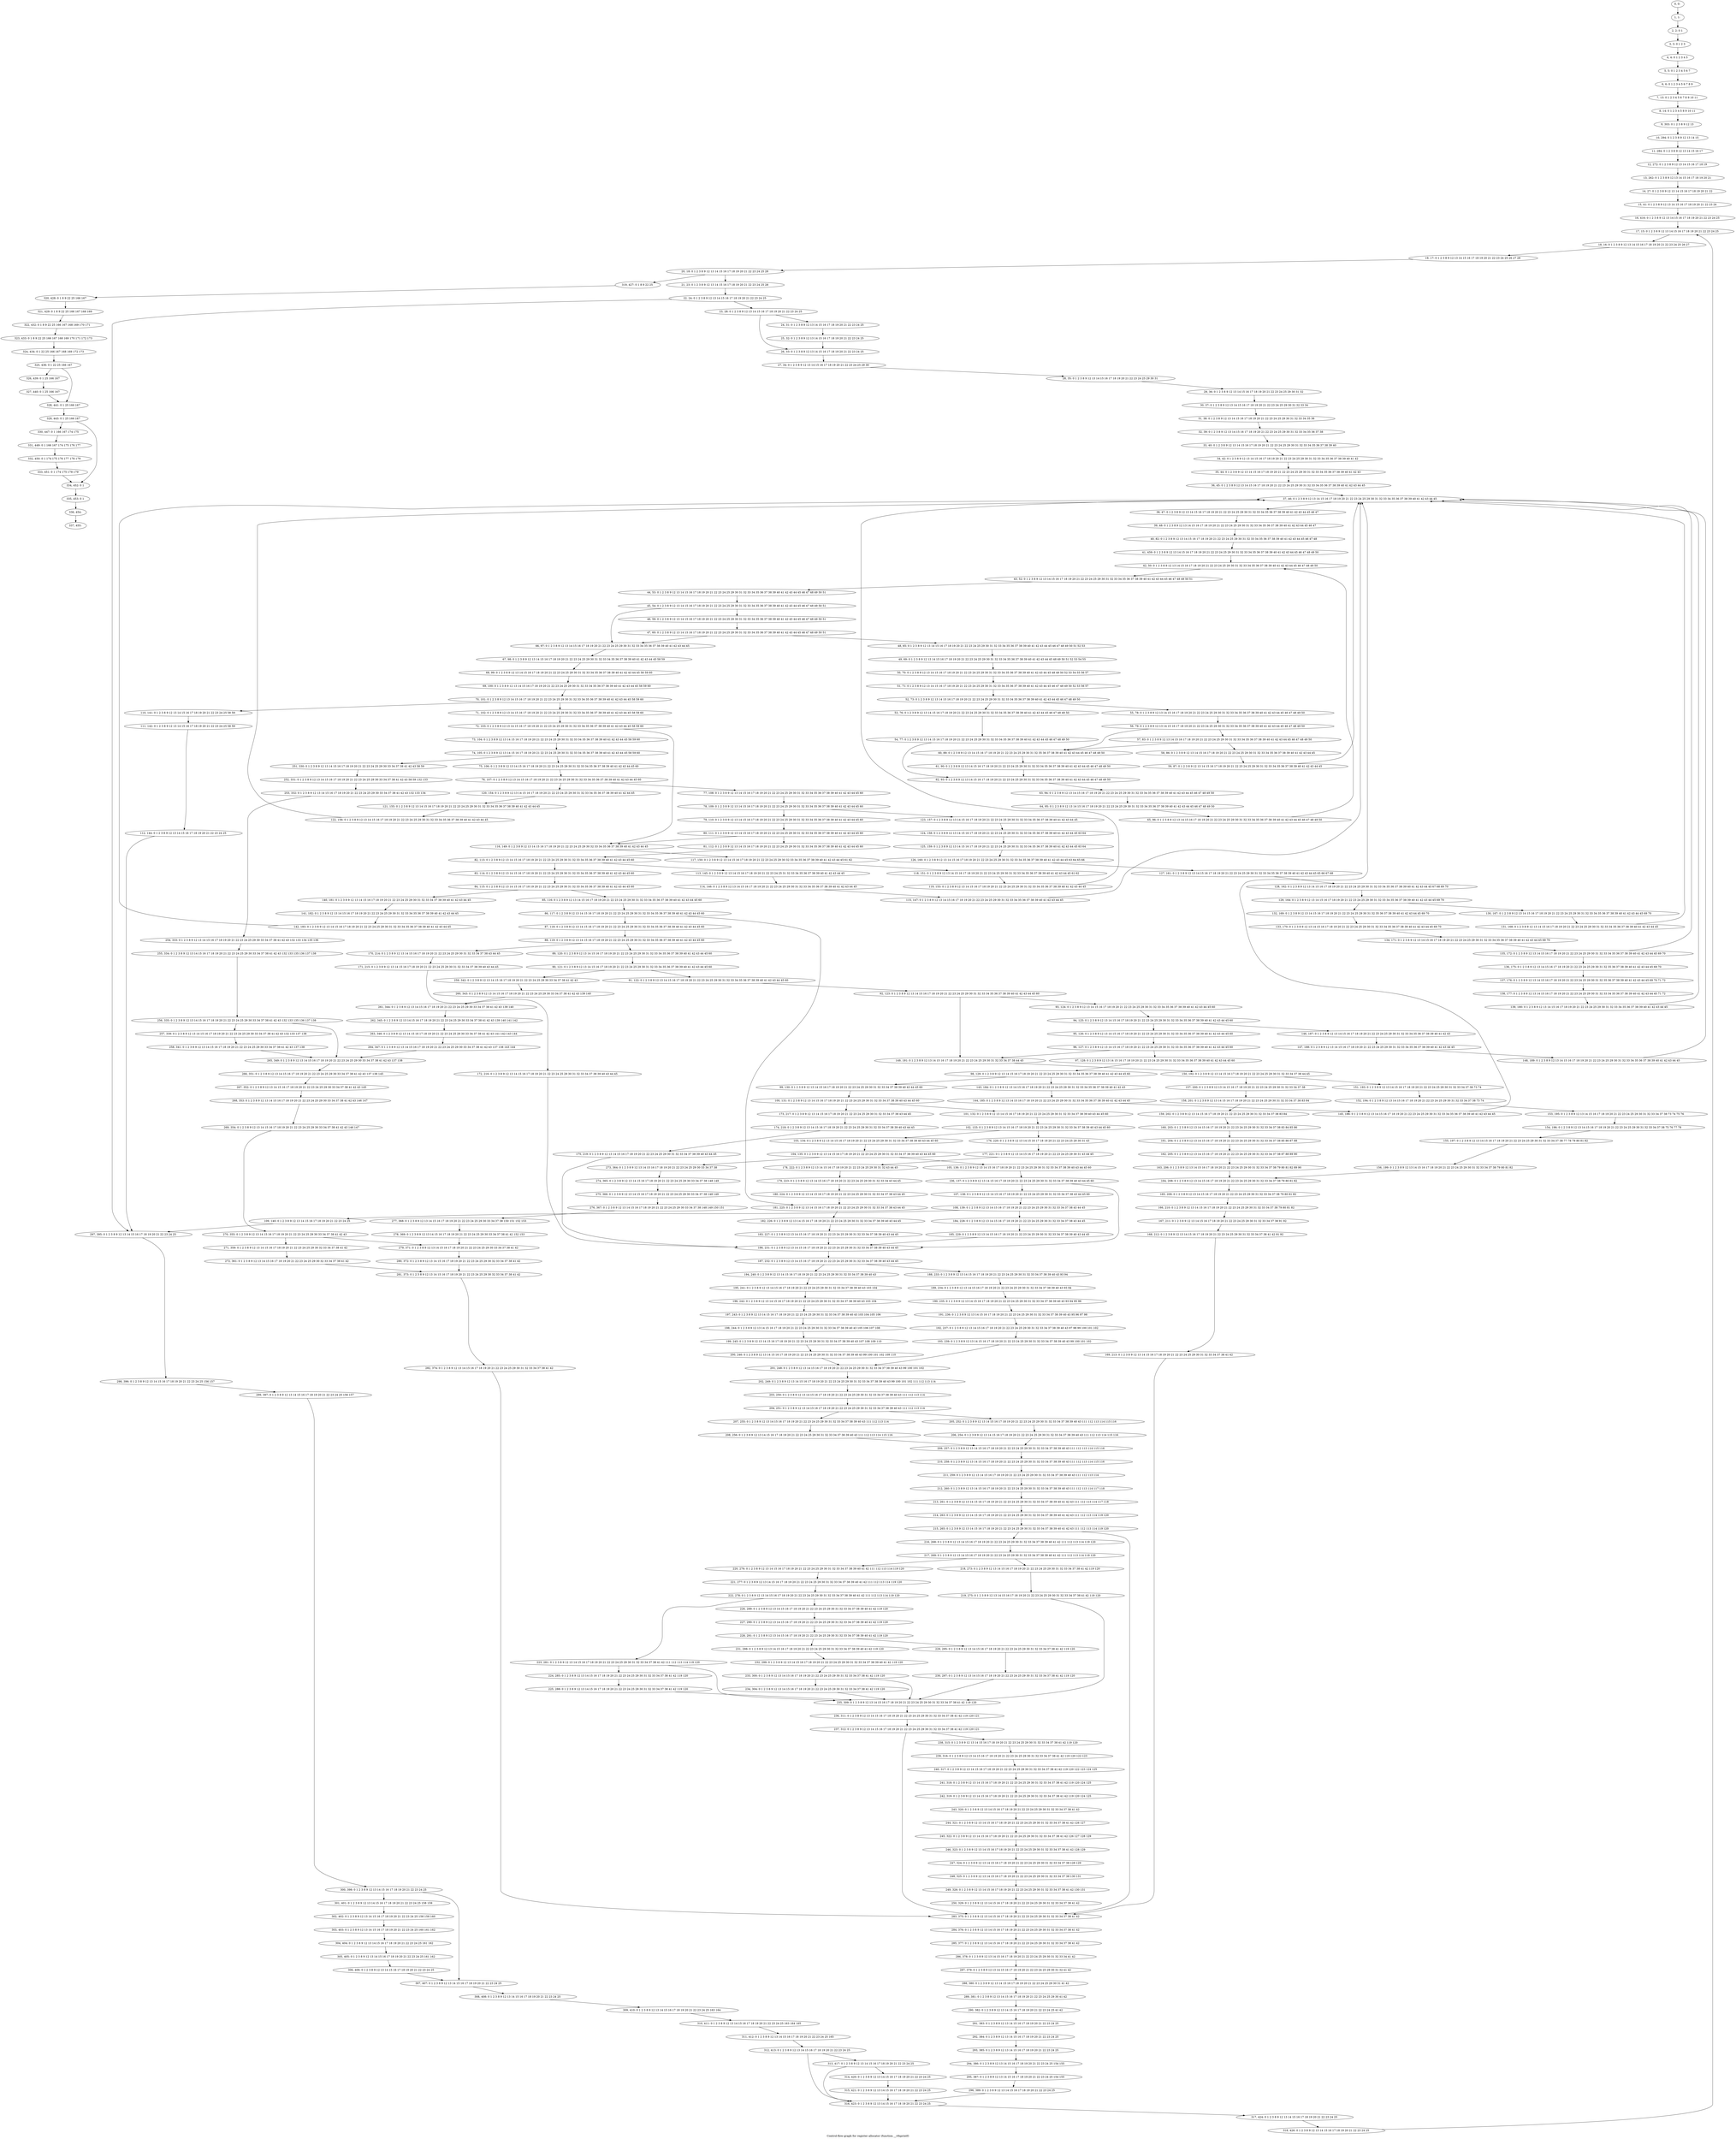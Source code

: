 digraph G {
graph [label="Control-flow-graph for register allocator (function __vfnprintf)"]
0[label="0, 0: "];
1[label="1, 1: "];
2[label="2, 2: 0 1 "];
3[label="3, 3: 0 1 2 3 "];
4[label="4, 4: 0 1 2 3 4 5 "];
5[label="5, 5: 0 1 2 3 4 5 6 7 "];
6[label="6, 6: 0 1 2 3 4 5 6 7 8 9 "];
7[label="7, 13: 0 1 2 3 4 5 6 7 8 9 10 11 "];
8[label="8, 14: 0 1 2 3 4 5 8 9 10 11 "];
9[label="9, 303: 0 1 2 3 8 9 12 13 "];
10[label="10, 294: 0 1 2 3 8 9 12 13 14 15 "];
11[label="11, 284: 0 1 2 3 8 9 12 13 14 15 16 17 "];
12[label="12, 272: 0 1 2 3 8 9 12 13 14 15 16 17 18 19 "];
13[label="13, 262: 0 1 2 3 8 9 12 13 14 15 16 17 18 19 20 21 "];
14[label="14, 27: 0 1 2 3 8 9 12 13 14 15 16 17 18 19 20 21 22 "];
15[label="15, 41: 0 1 2 3 8 9 12 13 14 15 16 17 18 19 20 21 22 23 24 "];
16[label="16, 416: 0 1 2 3 8 9 12 13 14 15 16 17 18 19 20 21 22 23 24 25 "];
17[label="17, 15: 0 1 2 3 8 9 12 13 14 15 16 17 18 19 20 21 22 23 24 25 "];
18[label="18, 16: 0 1 2 3 8 9 12 13 14 15 16 17 18 19 20 21 22 23 24 25 26 27 "];
19[label="19, 17: 0 1 2 3 8 9 12 13 14 15 16 17 18 19 20 21 22 23 24 25 26 27 28 "];
20[label="20, 18: 0 1 2 3 8 9 12 13 14 15 16 17 18 19 20 21 22 23 24 25 28 "];
21[label="21, 23: 0 1 2 3 8 9 12 13 14 15 16 17 18 19 20 21 22 23 24 25 28 "];
22[label="22, 24: 0 1 2 3 8 9 12 13 14 15 16 17 18 19 20 21 22 23 24 25 "];
23[label="23, 28: 0 1 2 3 8 9 12 13 14 15 16 17 18 19 20 21 22 23 24 25 "];
24[label="24, 31: 0 1 2 3 8 9 12 13 14 15 16 17 18 19 20 21 22 23 24 25 "];
25[label="25, 32: 0 1 2 3 8 9 12 13 14 15 16 17 18 19 20 21 22 23 24 25 "];
26[label="26, 33: 0 1 2 3 8 9 12 13 14 15 16 17 18 19 20 21 22 23 24 25 "];
27[label="27, 34: 0 1 2 3 8 9 12 13 14 15 16 17 18 19 20 21 22 23 24 25 29 30 "];
28[label="28, 35: 0 1 2 3 8 9 12 13 14 15 16 17 18 19 20 21 22 23 24 25 29 30 31 "];
29[label="29, 36: 0 1 2 3 8 9 12 13 14 15 16 17 18 19 20 21 22 23 24 25 29 30 31 32 "];
30[label="30, 37: 0 1 2 3 8 9 12 13 14 15 16 17 18 19 20 21 22 23 24 25 29 30 31 32 33 34 "];
31[label="31, 38: 0 1 2 3 8 9 12 13 14 15 16 17 18 19 20 21 22 23 24 25 29 30 31 32 33 34 35 36 "];
32[label="32, 39: 0 1 2 3 8 9 12 13 14 15 16 17 18 19 20 21 22 23 24 25 29 30 31 32 33 34 35 36 37 38 "];
33[label="33, 40: 0 1 2 3 8 9 12 13 14 15 16 17 18 19 20 21 22 23 24 25 29 30 31 32 33 34 35 36 37 38 39 40 "];
34[label="34, 42: 0 1 2 3 8 9 12 13 14 15 16 17 18 19 20 21 22 23 24 25 29 30 31 32 33 34 35 36 37 38 39 40 41 42 "];
35[label="35, 44: 0 1 2 3 8 9 12 13 14 15 16 17 18 19 20 21 22 23 24 25 29 30 31 32 33 34 35 36 37 38 39 40 41 42 43 "];
36[label="36, 45: 0 1 2 3 8 9 12 13 14 15 16 17 18 19 20 21 22 23 24 25 29 30 31 32 33 34 35 36 37 38 39 40 41 42 43 44 45 "];
37[label="37, 46: 0 1 2 3 8 9 12 13 14 15 16 17 18 19 20 21 22 23 24 25 29 30 31 32 33 34 35 36 37 38 39 40 41 42 43 44 45 "];
38[label="38, 47: 0 1 2 3 8 9 12 13 14 15 16 17 18 19 20 21 22 23 24 25 29 30 31 32 33 34 35 36 37 38 39 40 41 42 43 44 45 46 47 "];
39[label="39, 48: 0 1 2 3 8 9 12 13 14 15 16 17 18 19 20 21 22 23 24 25 29 30 31 32 33 34 35 36 37 38 39 40 41 42 43 44 45 46 47 "];
40[label="40, 82: 0 1 2 3 8 9 12 13 14 15 16 17 18 19 20 21 22 23 24 25 29 30 31 32 33 34 35 36 37 38 39 40 41 42 43 44 45 46 47 48 "];
41[label="41, 459: 0 1 2 3 8 9 12 13 14 15 16 17 18 19 20 21 22 23 24 25 29 30 31 32 33 34 35 36 37 38 39 40 41 42 43 44 45 46 47 48 49 50 "];
42[label="42, 50: 0 1 2 3 8 9 12 13 14 15 16 17 18 19 20 21 22 23 24 25 29 30 31 32 33 34 35 36 37 38 39 40 41 42 43 44 45 46 47 48 49 50 "];
43[label="43, 52: 0 1 2 3 8 9 12 13 14 15 16 17 18 19 20 21 22 23 24 25 29 30 31 32 33 34 35 36 37 38 39 40 41 42 43 44 45 46 47 48 49 50 51 "];
44[label="44, 53: 0 1 2 3 8 9 12 13 14 15 16 17 18 19 20 21 22 23 24 25 29 30 31 32 33 34 35 36 37 38 39 40 41 42 43 44 45 46 47 48 49 50 51 "];
45[label="45, 54: 0 1 2 3 8 9 12 13 14 15 16 17 18 19 20 21 22 23 24 25 29 30 31 32 33 34 35 36 37 38 39 40 41 42 43 44 45 46 47 48 49 50 51 "];
46[label="46, 59: 0 1 2 3 8 9 12 13 14 15 16 17 18 19 20 21 22 23 24 25 29 30 31 32 33 34 35 36 37 38 39 40 41 42 43 44 45 46 47 48 49 50 51 "];
47[label="47, 60: 0 1 2 3 8 9 12 13 14 15 16 17 18 19 20 21 22 23 24 25 29 30 31 32 33 34 35 36 37 38 39 40 41 42 43 44 45 46 47 48 49 50 51 "];
48[label="48, 65: 0 1 2 3 8 9 12 13 14 15 16 17 18 19 20 21 22 23 24 25 29 30 31 32 33 34 35 36 37 38 39 40 41 42 43 44 45 46 47 48 49 50 51 52 53 "];
49[label="49, 69: 0 1 2 3 8 9 12 13 14 15 16 17 18 19 20 21 22 23 24 25 29 30 31 32 33 34 35 36 37 38 39 40 41 42 43 44 45 48 49 50 51 52 53 54 55 "];
50[label="50, 70: 0 1 2 3 8 9 12 13 14 15 16 17 18 19 20 21 22 23 24 25 29 30 31 32 33 34 35 36 37 38 39 40 41 42 43 44 45 48 49 50 52 53 54 55 56 57 "];
51[label="51, 71: 0 1 2 3 8 9 12 13 14 15 16 17 18 19 20 21 22 23 24 25 29 30 31 32 33 34 35 36 37 38 39 40 41 42 43 44 45 46 47 48 49 50 52 53 56 57 "];
52[label="52, 73: 0 1 2 3 8 9 12 13 14 15 16 17 18 19 20 21 22 23 24 25 29 30 31 32 33 34 35 36 37 38 39 40 41 42 43 44 45 46 47 48 49 50 "];
53[label="53, 76: 0 1 2 3 8 9 12 13 14 15 16 17 18 19 20 21 22 23 24 25 29 30 31 32 33 34 35 36 37 38 39 40 41 42 43 44 45 46 47 48 49 50 "];
54[label="54, 77: 0 1 2 3 8 9 12 13 14 15 16 17 18 19 20 21 22 23 24 25 29 30 31 32 33 34 35 36 37 38 39 40 41 42 43 44 45 46 47 48 49 50 "];
55[label="55, 78: 0 1 2 3 8 9 12 13 14 15 16 17 18 19 20 21 22 23 24 25 29 30 31 32 33 34 35 36 37 38 39 40 41 42 43 44 45 46 47 48 49 50 "];
56[label="56, 79: 0 1 2 3 8 9 12 13 14 15 16 17 18 19 20 21 22 23 24 25 29 30 31 32 33 34 35 36 37 38 39 40 41 42 43 44 45 46 47 48 49 50 "];
57[label="57, 83: 0 1 2 3 8 9 12 13 14 15 16 17 18 19 20 21 22 23 24 25 29 30 31 32 33 34 35 36 37 38 39 40 41 42 43 44 45 46 47 48 49 50 "];
58[label="58, 86: 0 1 2 3 8 9 12 13 14 15 16 17 18 19 20 21 22 23 24 25 29 30 31 32 33 34 35 36 37 38 39 40 41 42 43 44 45 "];
59[label="59, 87: 0 1 2 3 8 9 12 13 14 15 16 17 18 19 20 21 22 23 24 25 29 30 31 32 33 34 35 36 37 38 39 40 41 42 43 44 45 "];
60[label="60, 89: 0 1 2 3 8 9 12 13 14 15 16 17 18 19 20 21 22 23 24 25 29 30 31 32 35 36 37 38 39 40 41 42 43 44 45 46 47 48 49 50 "];
61[label="61, 90: 0 1 2 3 8 9 12 13 14 15 16 17 18 19 20 21 22 23 24 25 29 30 31 32 33 34 35 36 37 38 39 40 41 42 43 44 45 46 47 48 49 50 "];
62[label="62, 93: 0 1 2 3 8 9 12 13 14 15 16 17 18 19 20 21 22 23 24 25 29 30 31 32 33 34 35 36 37 38 39 40 41 42 43 44 45 46 47 48 49 50 "];
63[label="63, 94: 0 1 2 3 8 9 12 13 14 15 16 17 18 19 20 21 22 23 24 25 29 30 31 32 33 34 35 36 37 38 39 40 41 42 43 44 45 46 47 48 49 50 "];
64[label="64, 95: 0 1 2 3 8 9 12 13 14 15 16 17 18 19 20 21 22 23 24 25 29 30 31 32 33 34 35 36 37 38 39 40 41 42 43 44 45 46 47 48 49 50 "];
65[label="65, 96: 0 1 2 3 8 9 12 13 14 15 16 17 18 19 20 21 22 23 24 25 29 30 31 32 33 34 35 36 37 38 39 40 41 42 43 44 45 46 47 48 49 50 "];
66[label="66, 97: 0 1 2 3 8 9 12 13 14 15 16 17 18 19 20 21 22 23 24 25 29 30 31 32 33 34 35 36 37 38 39 40 41 42 43 44 45 "];
67[label="67, 98: 0 1 2 3 8 9 12 13 14 15 16 17 18 19 20 21 22 23 24 25 29 30 31 32 33 34 35 36 37 38 39 40 41 42 43 44 45 58 59 "];
68[label="68, 99: 0 1 2 3 8 9 12 13 14 15 16 17 18 19 20 21 22 23 24 25 29 30 31 32 33 34 35 36 37 38 39 40 41 42 43 44 45 58 59 60 "];
69[label="69, 100: 0 1 2 3 8 9 12 13 14 15 16 17 18 19 20 21 22 23 24 25 29 30 31 32 33 34 35 36 37 38 39 40 41 42 43 44 45 58 59 60 "];
70[label="70, 101: 0 1 2 3 8 9 12 13 14 15 16 17 18 19 20 21 22 23 24 25 29 30 31 32 33 34 35 36 37 38 39 40 41 42 43 44 45 58 59 60 "];
71[label="71, 102: 0 1 2 3 8 9 12 13 14 15 16 17 18 19 20 21 22 23 24 25 29 30 31 32 33 34 35 36 37 38 39 40 41 42 43 44 45 58 59 60 "];
72[label="72, 103: 0 1 2 3 8 9 12 13 14 15 16 17 18 19 20 21 22 23 24 25 29 30 31 32 33 34 35 36 37 38 39 40 41 42 43 44 45 58 59 60 "];
73[label="73, 104: 0 1 2 3 8 9 12 13 14 15 16 17 18 19 20 21 22 23 24 25 29 30 31 32 33 34 35 36 37 38 39 40 41 42 43 44 45 58 59 60 "];
74[label="74, 105: 0 1 2 3 8 9 12 13 14 15 16 17 18 19 20 21 22 23 24 25 29 30 31 32 33 34 35 36 37 38 39 40 41 42 43 44 45 58 59 60 "];
75[label="75, 106: 0 1 2 3 8 9 12 13 14 15 16 17 18 19 20 21 22 23 24 25 29 30 31 32 33 34 35 36 37 38 39 40 41 42 43 44 45 60 "];
76[label="76, 107: 0 1 2 3 8 9 12 13 14 15 16 17 18 19 20 21 22 23 24 25 29 30 31 32 33 34 35 36 37 38 39 40 41 42 43 44 45 60 "];
77[label="77, 108: 0 1 2 3 8 9 12 13 14 15 16 17 18 19 20 21 22 23 24 25 29 30 31 32 33 34 35 36 37 38 39 40 41 42 43 44 45 60 "];
78[label="78, 109: 0 1 2 3 8 9 12 13 14 15 16 17 18 19 20 21 22 23 24 25 29 30 31 32 33 34 35 36 37 38 39 40 41 42 43 44 45 60 "];
79[label="79, 110: 0 1 2 3 8 9 12 13 14 15 16 17 18 19 20 21 22 23 24 25 29 30 31 32 33 34 35 36 37 38 39 40 41 42 43 44 45 60 "];
80[label="80, 111: 0 1 2 3 8 9 12 13 14 15 16 17 18 19 20 21 22 23 24 25 29 30 31 32 33 34 35 36 37 38 39 40 41 42 43 44 45 60 "];
81[label="81, 112: 0 1 2 3 8 9 12 13 14 15 16 17 18 19 20 21 22 23 24 25 29 30 31 32 33 34 35 36 37 38 39 40 41 42 43 44 45 60 "];
82[label="82, 113: 0 1 2 3 8 9 12 13 14 15 16 17 18 19 20 21 22 23 24 25 29 30 31 32 33 34 35 36 37 38 39 40 41 42 43 44 45 60 "];
83[label="83, 114: 0 1 2 3 8 9 12 13 14 15 16 17 18 19 20 21 22 23 24 25 29 30 31 32 33 34 35 36 37 38 39 40 41 42 43 44 45 60 "];
84[label="84, 115: 0 1 2 3 8 9 12 13 14 15 16 17 18 19 20 21 22 23 24 25 29 30 31 32 33 34 35 36 37 38 39 40 41 42 43 44 45 60 "];
85[label="85, 116: 0 1 2 3 8 9 12 13 14 15 16 17 18 19 20 21 22 23 24 25 29 30 31 32 33 34 35 36 37 38 39 40 41 42 43 44 45 60 "];
86[label="86, 117: 0 1 2 3 8 9 12 13 14 15 16 17 18 19 20 21 22 23 24 25 29 30 31 32 33 34 35 36 37 38 39 40 41 42 43 44 45 60 "];
87[label="87, 118: 0 1 2 3 8 9 12 13 14 15 16 17 18 19 20 21 22 23 24 25 29 30 31 32 33 34 35 36 37 38 39 40 41 42 43 44 45 60 "];
88[label="88, 119: 0 1 2 3 8 9 12 13 14 15 16 17 18 19 20 21 22 23 24 25 29 30 31 32 33 34 35 36 37 38 39 40 41 42 43 44 45 60 "];
89[label="89, 120: 0 1 2 3 8 9 12 13 14 15 16 17 18 19 20 21 22 23 24 25 29 30 31 32 33 34 35 36 37 38 39 40 41 42 43 44 45 60 "];
90[label="90, 121: 0 1 2 3 8 9 12 13 14 15 16 17 18 19 20 21 22 23 24 25 29 30 31 32 33 34 35 36 37 38 39 40 41 42 43 44 45 60 "];
91[label="91, 122: 0 1 2 3 8 9 12 13 14 15 16 17 18 19 20 21 22 23 24 25 29 30 31 32 33 34 35 36 37 38 39 40 41 42 43 44 45 60 "];
92[label="92, 123: 0 1 2 3 8 9 12 13 14 15 16 17 18 19 20 21 22 23 24 25 29 30 31 32 33 34 35 36 37 38 39 40 41 42 43 44 45 60 "];
93[label="93, 124: 0 1 2 3 8 9 12 13 14 15 16 17 18 19 20 21 22 23 24 25 29 30 31 32 33 34 35 36 37 38 39 40 41 42 43 44 45 60 "];
94[label="94, 125: 0 1 2 3 8 9 12 13 14 15 16 17 18 19 20 21 22 23 24 25 29 30 31 32 33 34 35 36 37 38 39 40 41 42 43 44 45 60 "];
95[label="95, 126: 0 1 2 3 8 9 12 13 14 15 16 17 18 19 20 21 22 23 24 25 29 30 31 32 33 34 35 36 37 38 39 40 41 42 43 44 45 60 "];
96[label="96, 127: 0 1 2 3 8 9 12 13 14 15 16 17 18 19 20 21 22 23 24 25 29 30 31 32 33 34 35 36 37 38 39 40 41 42 43 44 45 60 "];
97[label="97, 128: 0 1 2 3 8 9 12 13 14 15 16 17 18 19 20 21 22 23 24 25 29 30 31 32 33 34 35 36 37 38 39 40 41 42 43 44 45 60 "];
98[label="98, 129: 0 1 2 3 8 9 12 13 14 15 16 17 18 19 20 21 22 23 24 25 29 30 31 32 33 34 35 36 37 38 39 40 41 42 43 44 45 60 "];
99[label="99, 130: 0 1 2 3 8 9 12 13 14 15 16 17 18 19 20 21 22 23 24 25 29 30 31 32 33 34 37 38 39 40 43 44 45 60 "];
100[label="100, 131: 0 1 2 3 8 9 12 13 14 15 16 17 18 19 20 21 22 23 24 25 29 30 31 32 33 34 37 38 39 40 43 44 45 60 "];
101[label="101, 132: 0 1 2 3 8 9 12 13 14 15 16 17 18 19 20 21 22 23 24 25 29 30 31 32 33 34 37 38 39 40 43 44 45 60 "];
102[label="102, 133: 0 1 2 3 8 9 12 13 14 15 16 17 18 19 20 21 22 23 24 25 29 30 31 32 33 34 37 38 39 40 43 44 45 60 "];
103[label="103, 134: 0 1 2 3 8 9 12 13 14 15 16 17 18 19 20 21 22 23 24 25 29 30 31 32 33 34 37 38 39 40 43 44 45 60 "];
104[label="104, 135: 0 1 2 3 8 9 12 13 14 15 16 17 18 19 20 21 22 23 24 25 29 30 31 32 33 34 37 38 39 40 43 44 45 60 "];
105[label="105, 136: 0 1 2 3 8 9 12 13 14 15 16 17 18 19 20 21 22 23 24 25 29 30 31 32 33 34 37 38 39 40 43 44 45 60 "];
106[label="106, 137: 0 1 2 3 8 9 12 13 14 15 16 17 18 19 20 21 22 23 24 25 29 30 31 32 33 34 37 38 39 40 43 44 45 60 "];
107[label="107, 138: 0 1 2 3 8 9 12 13 14 15 16 17 18 19 20 21 22 23 24 25 29 30 31 32 33 34 37 38 43 44 45 60 "];
108[label="108, 139: 0 1 2 3 8 9 12 13 14 15 16 17 18 19 20 21 22 23 24 25 29 30 31 32 33 34 37 38 43 44 45 "];
109[label="109, 140: 0 1 2 3 8 9 12 13 14 15 16 17 18 19 20 21 22 23 24 25 "];
110[label="110, 141: 0 1 2 3 8 9 12 13 14 15 16 17 18 19 20 21 22 23 24 25 58 59 "];
111[label="111, 142: 0 1 2 3 8 9 12 13 14 15 16 17 18 19 20 21 22 23 24 25 58 59 "];
112[label="112, 144: 0 1 2 3 8 9 12 13 14 15 16 17 18 19 20 21 22 23 24 25 "];
113[label="113, 145: 0 1 2 3 8 9 12 13 14 15 16 17 18 19 20 21 22 23 24 25 31 32 33 34 35 36 37 38 39 40 41 42 43 44 45 "];
114[label="114, 146: 0 1 2 3 8 9 12 13 14 15 16 17 18 19 20 21 22 23 24 25 29 30 31 32 33 34 35 36 37 38 39 40 41 42 43 44 45 "];
115[label="115, 147: 0 1 2 3 8 9 12 13 14 15 16 17 18 19 20 21 22 23 24 25 29 30 31 32 33 34 35 36 37 38 39 40 41 42 43 44 45 "];
116[label="116, 149: 0 1 2 3 8 9 12 13 14 15 16 17 18 19 20 21 22 23 24 25 29 30 32 33 34 35 36 37 38 39 40 41 42 43 44 45 "];
117[label="117, 150: 0 1 2 3 8 9 12 13 14 15 16 17 18 19 20 21 22 23 24 25 29 30 32 33 34 35 36 37 38 39 40 41 42 43 44 45 61 62 "];
118[label="118, 151: 0 1 2 3 8 9 12 13 14 15 16 17 18 19 20 21 22 23 24 25 29 30 31 32 33 34 35 36 37 38 39 40 41 42 43 44 45 61 62 "];
119[label="119, 153: 0 1 2 3 8 9 12 13 14 15 16 17 18 19 20 21 22 23 24 25 29 30 31 32 33 34 35 36 37 38 39 40 41 42 43 44 45 "];
120[label="120, 154: 0 1 2 3 8 9 12 13 14 15 16 17 18 19 20 21 22 23 24 25 29 30 31 32 33 34 35 36 37 38 39 40 41 42 44 45 "];
121[label="121, 155: 0 1 2 3 8 9 12 13 14 15 16 17 18 19 20 21 22 23 24 25 29 30 31 32 33 34 35 36 37 38 39 40 41 42 43 44 45 "];
122[label="122, 156: 0 1 2 3 8 9 12 13 14 15 16 17 18 19 20 21 22 23 24 25 29 30 31 32 33 34 35 36 37 38 39 40 41 42 43 44 45 "];
123[label="123, 157: 0 1 2 3 8 9 12 13 14 15 16 17 18 19 20 21 22 23 24 25 29 30 31 32 33 34 35 36 37 38 39 40 41 42 43 44 45 "];
124[label="124, 158: 0 1 2 3 8 9 12 13 14 15 16 17 18 19 20 21 22 23 24 25 29 30 31 32 33 34 35 36 37 38 39 40 41 42 43 44 45 63 64 "];
125[label="125, 159: 0 1 2 3 8 9 12 13 14 15 16 17 18 19 20 21 22 23 24 25 29 30 31 32 33 34 35 36 37 38 39 40 41 42 43 44 45 63 64 "];
126[label="126, 160: 0 1 2 3 8 9 12 13 14 15 16 17 18 19 20 21 22 23 24 25 29 30 31 32 33 34 35 36 37 38 39 40 41 42 43 44 45 63 64 65 66 "];
127[label="127, 161: 0 1 2 3 8 9 12 13 14 15 16 17 18 19 20 21 22 23 24 25 29 30 31 32 33 34 35 36 37 38 39 40 41 42 43 44 45 65 66 67 68 "];
128[label="128, 162: 0 1 2 3 8 9 12 13 14 15 16 17 18 19 20 21 22 23 24 25 29 30 31 32 33 34 35 36 37 38 39 40 41 42 43 44 45 67 68 69 70 "];
129[label="129, 164: 0 1 2 3 8 9 12 13 14 15 16 17 18 19 20 21 22 23 24 25 29 30 31 32 33 34 35 36 37 38 39 40 41 42 43 44 45 69 70 "];
130[label="130, 167: 0 1 2 3 8 9 12 13 14 15 16 17 18 19 20 21 22 23 24 25 29 30 31 32 33 34 35 36 37 38 39 40 41 42 43 44 45 69 70 "];
131[label="131, 168: 0 1 2 3 8 9 12 13 14 15 16 17 18 19 20 21 22 23 24 25 29 30 31 32 33 34 35 36 37 38 39 40 41 42 43 44 45 "];
132[label="132, 169: 0 1 2 3 8 9 12 13 14 15 16 17 18 19 20 21 22 23 24 25 29 30 31 32 35 36 37 38 39 40 41 42 43 44 45 69 70 "];
133[label="133, 170: 0 1 2 3 8 9 12 13 14 15 16 17 18 19 20 21 22 23 24 25 29 30 31 32 33 34 35 36 37 38 39 40 41 42 43 44 45 69 70 "];
134[label="134, 171: 0 1 2 3 8 9 12 13 14 15 16 17 18 19 20 21 22 23 24 25 29 30 31 32 33 34 35 36 37 38 39 40 41 42 43 44 45 69 70 "];
135[label="135, 172: 0 1 2 3 8 9 12 13 14 15 16 17 18 19 20 21 22 23 24 25 29 30 31 32 33 34 35 36 37 38 39 40 41 42 43 44 45 69 70 "];
136[label="136, 175: 0 1 2 3 8 9 12 13 14 15 16 17 18 19 20 21 22 23 24 25 29 30 31 32 35 36 37 38 39 40 41 42 43 44 45 69 70 "];
137[label="137, 176: 0 1 2 3 8 9 12 13 14 15 16 17 18 19 20 21 22 23 24 25 29 30 31 32 35 36 37 38 39 40 41 42 43 44 45 69 70 71 72 "];
138[label="138, 177: 0 1 2 3 8 9 12 13 14 15 16 17 18 19 20 21 22 23 24 25 29 30 31 32 33 34 35 36 37 38 39 40 41 42 43 44 45 71 72 "];
139[label="139, 180: 0 1 2 3 8 9 12 13 14 15 16 17 18 19 20 21 22 23 24 25 29 30 31 32 33 34 35 36 37 38 39 40 41 42 43 44 45 "];
140[label="140, 181: 0 1 2 3 8 9 12 13 14 15 16 17 18 19 20 21 22 23 24 25 29 30 31 32 33 34 37 38 39 40 41 42 43 44 45 "];
141[label="141, 182: 0 1 2 3 8 9 12 13 14 15 16 17 18 19 20 21 22 23 24 25 29 30 31 32 33 34 35 36 37 38 39 40 41 42 43 44 45 "];
142[label="142, 183: 0 1 2 3 8 9 12 13 14 15 16 17 18 19 20 21 22 23 24 25 29 30 31 32 33 34 35 36 37 38 39 40 41 42 43 44 45 "];
143[label="143, 184: 0 1 2 3 8 9 12 13 14 15 16 17 18 19 20 21 22 23 24 25 29 30 31 32 33 34 35 36 37 38 39 40 41 42 43 "];
144[label="144, 185: 0 1 2 3 8 9 12 13 14 15 16 17 18 19 20 21 22 23 24 25 29 30 31 32 33 34 35 36 37 38 39 40 41 42 43 44 45 "];
145[label="145, 186: 0 1 2 3 8 9 12 13 14 15 16 17 18 19 20 21 22 23 24 25 29 30 31 32 33 34 35 36 37 38 39 40 41 42 43 44 45 "];
146[label="146, 187: 0 1 2 3 8 9 12 13 14 15 16 17 18 19 20 21 22 23 24 25 29 30 31 32 33 34 35 36 37 38 39 40 41 42 43 "];
147[label="147, 188: 0 1 2 3 8 9 12 13 14 15 16 17 18 19 20 21 22 23 24 25 29 30 31 32 33 34 35 36 37 38 39 40 41 42 43 44 45 "];
148[label="148, 189: 0 1 2 3 8 9 12 13 14 15 16 17 18 19 20 21 22 23 24 25 29 30 31 32 33 34 35 36 37 38 39 40 41 42 43 44 45 "];
149[label="149, 191: 0 1 2 3 8 9 12 13 14 15 16 17 18 19 20 21 22 23 24 25 29 30 31 32 33 34 37 38 44 45 "];
150[label="150, 192: 0 1 2 3 8 9 12 13 14 15 16 17 18 19 20 21 22 23 24 25 29 30 31 32 33 34 37 38 44 45 "];
151[label="151, 193: 0 1 2 3 8 9 12 13 14 15 16 17 18 19 20 21 22 23 24 25 29 30 31 32 33 34 37 38 73 74 "];
152[label="152, 194: 0 1 2 3 8 9 12 13 14 15 16 17 18 19 20 21 22 23 24 25 29 30 31 32 33 34 37 38 73 74 "];
153[label="153, 195: 0 1 2 3 8 9 12 13 14 15 16 17 18 19 20 21 22 23 24 25 29 30 31 32 33 34 37 38 73 74 75 76 "];
154[label="154, 196: 0 1 2 3 8 9 12 13 14 15 16 17 18 19 20 21 22 23 24 25 29 30 31 32 33 34 37 38 75 76 77 78 "];
155[label="155, 197: 0 1 2 3 8 9 12 13 14 15 16 17 18 19 20 21 22 23 24 25 29 30 31 32 33 34 37 38 77 78 79 80 81 82 "];
156[label="156, 199: 0 1 2 3 8 9 12 13 14 15 16 17 18 19 20 21 22 23 24 25 29 30 31 32 33 34 37 38 79 80 81 82 "];
157[label="157, 200: 0 1 2 3 8 9 12 13 14 15 16 17 18 19 20 21 22 23 24 25 29 30 31 32 33 34 37 38 "];
158[label="158, 201: 0 1 2 3 8 9 12 13 14 15 16 17 18 19 20 21 22 23 24 25 29 30 31 32 33 34 37 38 83 84 "];
159[label="159, 202: 0 1 2 3 8 9 12 13 14 15 16 17 18 19 20 21 22 23 24 25 29 30 31 32 33 34 37 38 83 84 "];
160[label="160, 203: 0 1 2 3 8 9 12 13 14 15 16 17 18 19 20 21 22 23 24 25 29 30 31 32 33 34 37 38 83 84 85 86 "];
161[label="161, 204: 0 1 2 3 8 9 12 13 14 15 16 17 18 19 20 21 22 23 24 25 29 30 31 32 33 34 37 38 85 86 87 88 "];
162[label="162, 205: 0 1 2 3 8 9 12 13 14 15 16 17 18 19 20 21 22 23 24 25 29 30 31 32 33 34 37 38 87 88 89 90 "];
163[label="163, 206: 0 1 2 3 8 9 12 13 14 15 16 17 18 19 20 21 22 23 24 25 29 30 31 32 33 34 37 38 79 80 81 82 89 90 "];
164[label="164, 208: 0 1 2 3 8 9 12 13 14 15 16 17 18 19 20 21 22 23 24 25 29 30 31 32 33 34 37 38 79 80 81 82 "];
165[label="165, 209: 0 1 2 3 8 9 12 13 14 15 16 17 18 19 20 21 22 23 24 25 29 30 31 32 33 34 37 38 79 80 81 82 "];
166[label="166, 210: 0 1 2 3 8 9 12 13 14 15 16 17 18 19 20 21 22 23 24 25 29 30 31 32 33 34 37 38 79 80 81 82 "];
167[label="167, 211: 0 1 2 3 8 9 12 13 14 15 16 17 18 19 20 21 22 23 24 25 29 30 31 32 33 34 37 38 91 92 "];
168[label="168, 212: 0 1 2 3 8 9 12 13 14 15 16 17 18 19 20 21 22 23 24 25 29 30 31 32 33 34 37 38 41 42 91 92 "];
169[label="169, 213: 0 1 2 3 8 9 12 13 14 15 16 17 18 19 20 21 22 23 24 25 29 30 31 32 33 34 37 38 41 42 "];
170[label="170, 214: 0 1 2 3 8 9 12 13 14 15 16 17 18 19 20 21 22 23 24 25 29 30 31 32 33 34 37 38 43 44 45 "];
171[label="171, 215: 0 1 2 3 8 9 12 13 14 15 16 17 18 19 20 21 22 23 24 25 29 30 31 32 33 34 37 38 39 40 43 44 45 "];
172[label="172, 216: 0 1 2 3 8 9 12 13 14 15 16 17 18 19 20 21 22 23 24 25 29 30 31 32 33 34 37 38 39 40 43 44 45 "];
173[label="173, 217: 0 1 2 3 8 9 12 13 14 15 16 17 18 19 20 21 22 23 24 25 29 30 31 32 33 34 37 38 43 44 45 "];
174[label="174, 218: 0 1 2 3 8 9 12 13 14 15 16 17 18 19 20 21 22 23 24 25 29 30 31 32 33 34 37 38 39 40 43 44 45 "];
175[label="175, 219: 0 1 2 3 8 9 12 13 14 15 16 17 18 19 20 21 22 23 24 25 29 30 31 32 33 34 37 38 39 40 43 44 45 "];
176[label="176, 220: 0 1 2 3 8 9 12 13 14 15 16 17 18 19 20 21 22 23 24 25 29 30 31 43 "];
177[label="177, 221: 0 1 2 3 8 9 12 13 14 15 16 17 18 19 20 21 22 23 24 25 29 30 31 43 44 45 "];
178[label="178, 222: 0 1 2 3 8 9 12 13 14 15 16 17 18 19 20 21 22 23 24 25 29 30 31 32 43 44 45 "];
179[label="179, 223: 0 1 2 3 8 9 12 13 14 15 16 17 18 19 20 21 22 23 24 25 29 30 31 32 33 34 43 44 45 "];
180[label="180, 224: 0 1 2 3 8 9 12 13 14 15 16 17 18 19 20 21 22 23 24 25 29 30 31 32 33 34 37 38 43 44 45 "];
181[label="181, 225: 0 1 2 3 8 9 12 13 14 15 16 17 18 19 20 21 22 23 24 25 29 30 31 32 33 34 37 38 43 44 45 "];
182[label="182, 226: 0 1 2 3 8 9 12 13 14 15 16 17 18 19 20 21 22 23 24 25 29 30 31 32 33 34 37 38 39 40 43 44 45 "];
183[label="183, 227: 0 1 2 3 8 9 12 13 14 15 16 17 18 19 20 21 22 23 24 25 29 30 31 32 33 34 37 38 39 40 43 44 45 "];
184[label="184, 228: 0 1 2 3 8 9 12 13 14 15 16 17 18 19 20 21 22 23 24 25 29 30 31 32 33 34 37 38 43 44 45 "];
185[label="185, 229: 0 1 2 3 8 9 12 13 14 15 16 17 18 19 20 21 22 23 24 25 29 30 31 32 33 34 37 38 39 40 43 44 45 "];
186[label="186, 231: 0 1 2 3 8 9 12 13 14 15 16 17 18 19 20 21 22 23 24 25 29 30 31 32 33 34 37 38 39 40 43 44 45 "];
187[label="187, 232: 0 1 2 3 8 9 12 13 14 15 16 17 18 19 20 21 22 23 24 25 29 30 31 32 33 34 37 38 39 40 43 44 45 "];
188[label="188, 233: 0 1 2 3 8 9 12 13 14 15 16 17 18 19 20 21 22 23 24 25 29 30 31 32 33 34 37 38 39 40 43 93 94 "];
189[label="189, 234: 0 1 2 3 8 9 12 13 14 15 16 17 18 19 20 21 22 23 24 25 29 30 31 32 33 34 37 38 39 40 43 93 94 "];
190[label="190, 235: 0 1 2 3 8 9 12 13 14 15 16 17 18 19 20 21 22 23 24 25 29 30 31 32 33 34 37 38 39 40 43 93 94 95 96 "];
191[label="191, 236: 0 1 2 3 8 9 12 13 14 15 16 17 18 19 20 21 22 23 24 25 29 30 31 32 33 34 37 38 39 40 43 95 96 97 98 "];
192[label="192, 237: 0 1 2 3 8 9 12 13 14 15 16 17 18 19 20 21 22 23 24 25 29 30 31 32 33 34 37 38 39 40 43 97 98 99 100 101 102 "];
193[label="193, 239: 0 1 2 3 8 9 12 13 14 15 16 17 18 19 20 21 22 23 24 25 29 30 31 32 33 34 37 38 39 40 43 99 100 101 102 "];
194[label="194, 240: 0 1 2 3 8 9 12 13 14 15 16 17 18 19 20 21 22 23 24 25 29 30 31 32 33 34 37 38 39 40 43 "];
195[label="195, 241: 0 1 2 3 8 9 12 13 14 15 16 17 18 19 20 21 22 23 24 25 29 30 31 32 33 34 37 38 39 40 43 103 104 "];
196[label="196, 242: 0 1 2 3 8 9 12 13 14 15 16 17 18 19 20 21 22 23 24 25 29 30 31 32 33 34 37 38 39 40 43 103 104 "];
197[label="197, 243: 0 1 2 3 8 9 12 13 14 15 16 17 18 19 20 21 22 23 24 25 29 30 31 32 33 34 37 38 39 40 43 103 104 105 106 "];
198[label="198, 244: 0 1 2 3 8 9 12 13 14 15 16 17 18 19 20 21 22 23 24 25 29 30 31 32 33 34 37 38 39 40 43 105 106 107 108 "];
199[label="199, 245: 0 1 2 3 8 9 12 13 14 15 16 17 18 19 20 21 22 23 24 25 29 30 31 32 33 34 37 38 39 40 43 107 108 109 110 "];
200[label="200, 246: 0 1 2 3 8 9 12 13 14 15 16 17 18 19 20 21 22 23 24 25 29 30 31 32 33 34 37 38 39 40 43 99 100 101 102 109 110 "];
201[label="201, 248: 0 1 2 3 8 9 12 13 14 15 16 17 18 19 20 21 22 23 24 25 29 30 31 32 33 34 37 38 39 40 43 99 100 101 102 "];
202[label="202, 249: 0 1 2 3 8 9 12 13 14 15 16 17 18 19 20 21 22 23 24 25 29 30 31 32 33 34 37 38 39 40 43 99 100 101 102 111 112 113 114 "];
203[label="203, 250: 0 1 2 3 8 9 12 13 14 15 16 17 18 19 20 21 22 23 24 25 29 30 31 32 33 34 37 38 39 40 43 111 112 113 114 "];
204[label="204, 251: 0 1 2 3 8 9 12 13 14 15 16 17 18 19 20 21 22 23 24 25 29 30 31 32 33 34 37 38 39 40 43 111 112 113 114 "];
205[label="205, 252: 0 1 2 3 8 9 12 13 14 15 16 17 18 19 20 21 22 23 24 25 29 30 31 32 33 34 37 38 39 40 43 111 112 113 114 115 116 "];
206[label="206, 254: 0 1 2 3 8 9 12 13 14 15 16 17 18 19 20 21 22 23 24 25 29 30 31 32 33 34 37 38 39 40 43 111 112 113 114 115 116 "];
207[label="207, 255: 0 1 2 3 8 9 12 13 14 15 16 17 18 19 20 21 22 23 24 25 29 30 31 32 33 34 37 38 39 40 43 111 112 113 114 "];
208[label="208, 256: 0 1 2 3 8 9 12 13 14 15 16 17 18 19 20 21 22 23 24 25 29 30 31 32 33 34 37 38 39 40 43 111 112 113 114 115 116 "];
209[label="209, 257: 0 1 2 3 8 9 12 13 14 15 16 17 18 19 20 21 22 23 24 25 29 30 31 32 33 34 37 38 39 40 43 111 112 113 114 115 116 "];
210[label="210, 258: 0 1 2 3 8 9 12 13 14 15 16 17 18 19 20 21 22 23 24 25 29 30 31 32 33 34 37 38 39 40 43 111 112 113 114 115 116 "];
211[label="211, 259: 0 1 2 3 8 9 12 13 14 15 16 17 18 19 20 21 22 23 24 25 29 30 31 32 33 34 37 38 39 40 43 111 112 113 114 "];
212[label="212, 260: 0 1 2 3 8 9 12 13 14 15 16 17 18 19 20 21 22 23 24 25 29 30 31 32 33 34 37 38 39 40 43 111 112 113 114 117 118 "];
213[label="213, 261: 0 1 2 3 8 9 12 13 14 15 16 17 18 19 20 21 22 23 24 25 29 30 31 32 33 34 37 38 39 40 41 42 43 111 112 113 114 117 118 "];
214[label="214, 263: 0 1 2 3 8 9 12 13 14 15 16 17 18 19 20 21 22 23 24 25 29 30 31 32 33 34 37 38 39 40 41 42 43 111 112 113 114 119 120 "];
215[label="215, 265: 0 1 2 3 8 9 12 13 14 15 16 17 18 19 20 21 22 23 24 25 29 30 31 32 33 34 37 38 39 40 41 42 43 111 112 113 114 119 120 "];
216[label="216, 268: 0 1 2 3 8 9 12 13 14 15 16 17 18 19 20 21 22 23 24 25 29 30 31 32 33 34 37 38 39 40 41 42 111 112 113 114 119 120 "];
217[label="217, 269: 0 1 2 3 8 9 12 13 14 15 16 17 18 19 20 21 22 23 24 25 29 30 31 32 33 34 37 38 39 40 41 42 111 112 113 114 119 120 "];
218[label="218, 273: 0 1 2 3 8 9 12 13 14 15 16 17 18 19 20 21 22 23 24 25 29 30 31 32 33 34 37 38 41 42 119 120 "];
219[label="219, 275: 0 1 2 3 8 9 12 13 14 15 16 17 18 19 20 21 22 23 24 25 29 30 31 32 33 34 37 38 41 42 119 120 "];
220[label="220, 276: 0 1 2 3 8 9 12 13 14 15 16 17 18 19 20 21 22 23 24 25 29 30 31 32 33 34 37 38 39 40 41 42 111 112 113 114 119 120 "];
221[label="221, 277: 0 1 2 3 8 9 12 13 14 15 16 17 18 19 20 21 22 23 24 25 29 30 31 32 33 34 37 38 39 40 41 42 111 112 113 114 119 120 "];
222[label="222, 278: 0 1 2 3 8 9 12 13 14 15 16 17 18 19 20 21 22 23 24 25 29 30 31 32 33 34 37 38 39 40 41 42 111 112 113 114 119 120 "];
223[label="223, 281: 0 1 2 3 8 9 12 13 14 15 16 17 18 19 20 21 22 23 24 25 29 30 31 32 33 34 37 38 41 42 111 112 113 114 119 120 "];
224[label="224, 285: 0 1 2 3 8 9 12 13 14 15 16 17 18 19 20 21 22 23 24 25 29 30 31 32 33 34 37 38 41 42 119 120 "];
225[label="225, 288: 0 1 2 3 8 9 12 13 14 15 16 17 18 19 20 21 22 23 24 25 29 30 31 32 33 34 37 38 41 42 119 120 "];
226[label="226, 289: 0 1 2 3 8 9 12 13 14 15 16 17 18 19 20 21 22 23 24 25 29 30 31 32 33 34 37 38 39 40 41 42 119 120 "];
227[label="227, 290: 0 1 2 3 8 9 12 13 14 15 16 17 18 19 20 21 22 23 24 25 29 30 31 32 33 34 37 38 39 40 41 42 119 120 "];
228[label="228, 291: 0 1 2 3 8 9 12 13 14 15 16 17 18 19 20 21 22 23 24 25 29 30 31 32 33 34 37 38 39 40 41 42 119 120 "];
229[label="229, 295: 0 1 2 3 8 9 12 13 14 15 16 17 18 19 20 21 22 23 24 25 29 30 31 32 33 34 37 38 41 42 119 120 "];
230[label="230, 297: 0 1 2 3 8 9 12 13 14 15 16 17 18 19 20 21 22 23 24 25 29 30 31 32 33 34 37 38 41 42 119 120 "];
231[label="231, 298: 0 1 2 3 8 9 12 13 14 15 16 17 18 19 20 21 22 23 24 25 29 30 31 32 33 34 37 38 39 40 41 42 119 120 "];
232[label="232, 299: 0 1 2 3 8 9 12 13 14 15 16 17 18 19 20 21 22 23 24 25 29 30 31 32 33 34 37 38 39 40 41 42 119 120 "];
233[label="233, 300: 0 1 2 3 8 9 12 13 14 15 16 17 18 19 20 21 22 23 24 25 29 30 31 32 33 34 37 38 41 42 119 120 "];
234[label="234, 304: 0 1 2 3 8 9 12 13 14 15 16 17 18 19 20 21 22 23 24 25 29 30 31 32 33 34 37 38 41 42 119 120 "];
235[label="235, 309: 0 1 2 3 8 9 12 13 14 15 16 17 18 19 20 21 22 23 24 25 29 30 31 32 33 34 37 38 41 42 119 120 "];
236[label="236, 311: 0 1 2 3 8 9 12 13 14 15 16 17 18 19 20 21 22 23 24 25 29 30 31 32 33 34 37 38 41 42 119 120 121 "];
237[label="237, 312: 0 1 2 3 8 9 12 13 14 15 16 17 18 19 20 21 22 23 24 25 29 30 31 32 33 34 37 38 41 42 119 120 121 "];
238[label="238, 315: 0 1 2 3 8 9 12 13 14 15 16 17 18 19 20 21 22 23 24 25 29 30 31 32 33 34 37 38 41 42 119 120 "];
239[label="239, 316: 0 1 2 3 8 9 12 13 14 15 16 17 18 19 20 21 22 23 24 25 29 30 31 32 33 34 37 38 41 42 119 120 122 123 "];
240[label="240, 317: 0 1 2 3 8 9 12 13 14 15 16 17 18 19 20 21 22 23 24 25 29 30 31 32 33 34 37 38 41 42 119 120 122 123 124 125 "];
241[label="241, 318: 0 1 2 3 8 9 12 13 14 15 16 17 18 19 20 21 22 23 24 25 29 30 31 32 33 34 37 38 41 42 119 120 124 125 "];
242[label="242, 319: 0 1 2 3 8 9 12 13 14 15 16 17 18 19 20 21 22 23 24 25 29 30 31 32 33 34 37 38 41 42 119 120 124 125 "];
243[label="243, 320: 0 1 2 3 8 9 12 13 14 15 16 17 18 19 20 21 22 23 24 25 29 30 31 32 33 34 37 38 41 42 "];
244[label="244, 321: 0 1 2 3 8 9 12 13 14 15 16 17 18 19 20 21 22 23 24 25 29 30 31 32 33 34 37 38 41 42 126 127 "];
245[label="245, 322: 0 1 2 3 8 9 12 13 14 15 16 17 18 19 20 21 22 23 24 25 29 30 31 32 33 34 37 38 41 42 126 127 128 129 "];
246[label="246, 323: 0 1 2 3 8 9 12 13 14 15 16 17 18 19 20 21 22 23 24 25 29 30 31 32 33 34 37 38 41 42 128 129 "];
247[label="247, 324: 0 1 2 3 8 9 12 13 14 15 16 17 18 19 20 21 22 23 24 25 29 30 31 32 33 34 37 38 128 129 "];
248[label="248, 325: 0 1 2 3 8 9 12 13 14 15 16 17 18 19 20 21 22 23 24 25 29 30 31 32 33 34 37 38 130 131 "];
249[label="249, 326: 0 1 2 3 8 9 12 13 14 15 16 17 18 19 20 21 22 23 24 25 29 30 31 32 33 34 37 38 41 42 130 131 "];
250[label="250, 329: 0 1 2 3 8 9 12 13 14 15 16 17 18 19 20 21 22 23 24 25 29 30 31 32 33 34 37 38 41 42 "];
251[label="251, 330: 0 1 2 3 8 9 12 13 14 15 16 17 18 19 20 21 22 23 24 25 29 30 33 34 37 38 41 42 43 58 59 "];
252[label="252, 331: 0 1 2 3 8 9 12 13 14 15 16 17 18 19 20 21 22 23 24 25 29 30 33 34 37 38 41 42 43 58 59 132 133 "];
253[label="253, 332: 0 1 2 3 8 9 12 13 14 15 16 17 18 19 20 21 22 23 24 25 29 30 33 34 37 38 41 42 43 132 133 134 "];
254[label="254, 333: 0 1 2 3 8 9 12 13 14 15 16 17 18 19 20 21 22 23 24 25 29 30 33 34 37 38 41 42 43 132 133 134 135 136 "];
255[label="255, 334: 0 1 2 3 8 9 12 13 14 15 16 17 18 19 20 21 22 23 24 25 29 30 33 34 37 38 41 42 43 132 133 135 136 137 138 "];
256[label="256, 335: 0 1 2 3 8 9 12 13 14 15 16 17 18 19 20 21 22 23 24 25 29 30 33 34 37 38 41 42 43 132 133 135 136 137 138 "];
257[label="257, 339: 0 1 2 3 8 9 12 13 14 15 16 17 18 19 20 21 22 23 24 25 29 30 33 34 37 38 41 42 43 132 133 137 138 "];
258[label="258, 341: 0 1 2 3 8 9 12 13 14 15 16 17 18 19 20 21 22 23 24 25 29 30 33 34 37 38 41 42 43 137 138 "];
259[label="259, 342: 0 1 2 3 8 9 12 13 14 15 16 17 18 19 20 21 22 23 24 25 29 30 33 34 37 38 41 42 43 "];
260[label="260, 343: 0 1 2 3 8 9 12 13 14 15 16 17 18 19 20 21 22 23 24 25 29 30 33 34 37 38 41 42 43 139 140 "];
261[label="261, 344: 0 1 2 3 8 9 12 13 14 15 16 17 18 19 20 21 22 23 24 25 29 30 33 34 37 38 41 42 43 139 140 "];
262[label="262, 345: 0 1 2 3 8 9 12 13 14 15 16 17 18 19 20 21 22 23 24 25 29 30 33 34 37 38 41 42 43 139 140 141 142 "];
263[label="263, 346: 0 1 2 3 8 9 12 13 14 15 16 17 18 19 20 21 22 23 24 25 29 30 33 34 37 38 41 42 43 141 142 143 144 "];
264[label="264, 347: 0 1 2 3 8 9 12 13 14 15 16 17 18 19 20 21 22 23 24 25 29 30 33 34 37 38 41 42 43 137 138 143 144 "];
265[label="265, 349: 0 1 2 3 8 9 12 13 14 15 16 17 18 19 20 21 22 23 24 25 29 30 33 34 37 38 41 42 43 137 138 "];
266[label="266, 351: 0 1 2 3 8 9 12 13 14 15 16 17 18 19 20 21 22 23 24 25 29 30 33 34 37 38 41 42 43 137 138 145 "];
267[label="267, 352: 0 1 2 3 8 9 12 13 14 15 16 17 18 19 20 21 22 23 24 25 29 30 33 34 37 38 41 42 43 145 "];
268[label="268, 353: 0 1 2 3 8 9 12 13 14 15 16 17 18 19 20 21 22 23 24 25 29 30 33 34 37 38 41 42 43 146 147 "];
269[label="269, 354: 0 1 2 3 8 9 12 13 14 15 16 17 18 19 20 21 22 23 24 25 29 30 33 34 37 38 41 42 43 146 147 "];
270[label="270, 355: 0 1 2 3 8 9 12 13 14 15 16 17 18 19 20 21 22 23 24 25 29 30 33 34 37 38 41 42 43 "];
271[label="271, 359: 0 1 2 3 8 9 12 13 14 15 16 17 18 19 20 21 22 23 24 25 29 30 32 33 34 37 38 41 42 "];
272[label="272, 361: 0 1 2 3 8 9 12 13 14 15 16 17 18 19 20 21 22 23 24 25 29 30 32 33 34 37 38 41 42 "];
273[label="273, 364: 0 1 2 3 8 9 12 13 14 15 16 17 18 19 20 21 22 23 24 25 29 30 33 34 37 38 "];
274[label="274, 365: 0 1 2 3 8 9 12 13 14 15 16 17 18 19 20 21 22 23 24 25 29 30 33 34 37 38 148 149 "];
275[label="275, 366: 0 1 2 3 8 9 12 13 14 15 16 17 18 19 20 21 22 23 24 25 29 30 33 34 37 38 148 149 "];
276[label="276, 367: 0 1 2 3 8 9 12 13 14 15 16 17 18 19 20 21 22 23 24 25 29 30 33 34 37 38 148 149 150 151 "];
277[label="277, 368: 0 1 2 3 8 9 12 13 14 15 16 17 18 19 20 21 22 23 24 25 29 30 33 34 37 38 150 151 152 153 "];
278[label="278, 369: 0 1 2 3 8 9 12 13 14 15 16 17 18 19 20 21 22 23 24 25 29 30 33 34 37 38 41 42 152 153 "];
279[label="279, 371: 0 1 2 3 8 9 12 13 14 15 16 17 18 19 20 21 22 23 24 25 29 30 33 34 37 38 41 42 "];
280[label="280, 372: 0 1 2 3 8 9 12 13 14 15 16 17 18 19 20 21 22 23 24 25 29 30 32 33 34 37 38 41 42 "];
281[label="281, 373: 0 1 2 3 8 9 12 13 14 15 16 17 18 19 20 21 22 23 24 25 29 30 32 33 34 37 38 41 42 "];
282[label="282, 374: 0 1 2 3 8 9 12 13 14 15 16 17 18 19 20 21 22 23 24 25 29 30 31 32 33 34 37 38 41 42 "];
283[label="283, 375: 0 1 2 3 8 9 12 13 14 15 16 17 18 19 20 21 22 23 24 25 29 30 31 32 33 34 37 38 41 42 "];
284[label="284, 376: 0 1 2 3 8 9 12 13 14 15 16 17 18 19 20 21 22 23 24 25 29 30 31 32 33 34 37 38 41 42 "];
285[label="285, 377: 0 1 2 3 8 9 12 13 14 15 16 17 18 19 20 21 22 23 24 25 29 30 31 32 33 34 37 38 41 42 "];
286[label="286, 378: 0 1 2 3 8 9 12 13 14 15 16 17 18 19 20 21 22 23 24 25 29 30 31 32 33 34 41 42 "];
287[label="287, 379: 0 1 2 3 8 9 12 13 14 15 16 17 18 19 20 21 22 23 24 25 29 30 31 32 41 42 "];
288[label="288, 380: 0 1 2 3 8 9 12 13 14 15 16 17 18 19 20 21 22 23 24 25 29 30 31 41 42 "];
289[label="289, 381: 0 1 2 3 8 9 12 13 14 15 16 17 18 19 20 21 22 23 24 25 29 30 41 42 "];
290[label="290, 382: 0 1 2 3 8 9 12 13 14 15 16 17 18 19 20 21 22 23 24 25 41 42 "];
291[label="291, 383: 0 1 2 3 8 9 12 13 14 15 16 17 18 19 20 21 22 23 24 25 "];
292[label="292, 384: 0 1 2 3 8 9 12 13 14 15 16 17 18 19 20 21 22 23 24 25 "];
293[label="293, 385: 0 1 2 3 8 9 12 13 14 15 16 17 18 19 20 21 22 23 24 25 "];
294[label="294, 386: 0 1 2 3 8 9 12 13 14 15 16 17 18 19 20 21 22 23 24 25 154 155 "];
295[label="295, 387: 0 1 2 3 8 9 12 13 14 15 16 17 18 19 20 21 22 23 24 25 154 155 "];
296[label="296, 389: 0 1 2 3 8 9 12 13 14 15 16 17 18 19 20 21 22 23 24 25 "];
297[label="297, 395: 0 1 2 3 8 9 12 13 14 15 16 17 18 19 20 21 22 23 24 25 "];
298[label="298, 396: 0 1 2 3 8 9 12 13 14 15 16 17 18 19 20 21 22 23 24 25 156 157 "];
299[label="299, 397: 0 1 2 3 8 9 12 13 14 15 16 17 18 19 20 21 22 23 24 25 156 157 "];
300[label="300, 398: 0 1 2 3 8 9 12 13 14 15 16 17 18 19 20 21 22 23 24 25 "];
301[label="301, 401: 0 1 2 3 8 9 12 13 14 15 16 17 18 19 20 21 22 23 24 25 158 159 "];
302[label="302, 402: 0 1 2 3 8 9 12 13 14 15 16 17 18 19 20 21 22 23 24 25 158 159 160 "];
303[label="303, 403: 0 1 2 3 8 9 12 13 14 15 16 17 18 19 20 21 22 23 24 25 160 161 162 "];
304[label="304, 404: 0 1 2 3 8 9 12 13 14 15 16 17 18 19 20 21 22 23 24 25 161 162 "];
305[label="305, 405: 0 1 2 3 8 9 12 13 14 15 16 17 18 19 20 21 22 23 24 25 161 162 "];
306[label="306, 406: 0 1 2 3 8 9 12 13 14 15 16 17 18 19 20 21 22 23 24 25 "];
307[label="307, 407: 0 1 2 3 8 9 12 13 14 15 16 17 18 19 20 21 22 23 24 25 "];
308[label="308, 408: 0 1 2 3 8 9 12 13 14 15 16 17 18 19 20 21 22 23 24 25 "];
309[label="309, 410: 0 1 2 3 8 9 12 13 14 15 16 17 18 19 20 21 22 23 24 25 163 164 "];
310[label="310, 411: 0 1 2 3 8 9 12 13 14 15 16 17 18 19 20 21 22 23 24 25 163 164 165 "];
311[label="311, 412: 0 1 2 3 8 9 12 13 14 15 16 17 18 19 20 21 22 23 24 25 165 "];
312[label="312, 413: 0 1 2 3 8 9 12 13 14 15 16 17 18 19 20 21 22 23 24 25 "];
313[label="313, 417: 0 1 2 3 8 9 12 13 14 15 16 17 18 19 20 21 22 23 24 25 "];
314[label="314, 420: 0 1 2 3 8 9 12 13 14 15 16 17 18 19 20 21 22 23 24 25 "];
315[label="315, 421: 0 1 2 3 8 9 12 13 14 15 16 17 18 19 20 21 22 23 24 25 "];
316[label="316, 423: 0 1 2 3 8 9 12 13 14 15 16 17 18 19 20 21 22 23 24 25 "];
317[label="317, 424: 0 1 2 3 8 9 12 13 14 15 16 17 18 19 20 21 22 23 24 25 "];
318[label="318, 426: 0 1 2 3 8 9 12 13 14 15 16 17 18 19 20 21 22 23 24 25 "];
319[label="319, 427: 0 1 8 9 22 25 "];
320[label="320, 428: 0 1 8 9 22 25 166 167 "];
321[label="321, 429: 0 1 8 9 22 25 166 167 168 169 "];
322[label="322, 432: 0 1 8 9 22 25 166 167 168 169 170 171 "];
323[label="323, 433: 0 1 8 9 22 25 166 167 168 169 170 171 172 173 "];
324[label="324, 434: 0 1 22 25 166 167 168 169 172 173 "];
325[label="325, 436: 0 1 22 25 166 167 "];
326[label="326, 439: 0 1 25 166 167 "];
327[label="327, 440: 0 1 25 166 167 "];
328[label="328, 441: 0 1 25 166 167 "];
329[label="329, 443: 0 1 25 166 167 "];
330[label="330, 447: 0 1 166 167 174 175 "];
331[label="331, 449: 0 1 166 167 174 175 176 177 "];
332[label="332, 450: 0 1 174 175 176 177 178 179 "];
333[label="333, 451: 0 1 174 175 178 179 "];
334[label="334, 452: 0 1 "];
335[label="335, 453: 0 1 "];
336[label="336, 454: "];
337[label="337, 455: "];
0->1 ;
1->2 ;
2->3 ;
3->4 ;
4->5 ;
5->6 ;
6->7 ;
7->8 ;
8->9 ;
9->10 ;
10->11 ;
11->12 ;
12->13 ;
13->14 ;
14->15 ;
15->16 ;
16->17 ;
17->18 ;
18->19 ;
19->20 ;
20->21 ;
20->319 ;
21->22 ;
22->23 ;
22->297 ;
23->24 ;
23->26 ;
24->25 ;
25->26 ;
26->27 ;
27->28 ;
28->29 ;
29->30 ;
30->31 ;
31->32 ;
32->33 ;
33->34 ;
34->35 ;
35->36 ;
36->37 ;
37->38 ;
38->39 ;
39->40 ;
40->41 ;
41->42 ;
42->43 ;
43->44 ;
44->45 ;
45->46 ;
45->66 ;
46->47 ;
47->48 ;
47->66 ;
48->49 ;
49->50 ;
50->51 ;
51->52 ;
52->53 ;
52->55 ;
53->54 ;
54->62 ;
55->56 ;
56->57 ;
56->60 ;
57->58 ;
57->60 ;
58->59 ;
59->37 ;
60->61 ;
61->62 ;
62->63 ;
63->64 ;
64->65 ;
65->42 ;
66->67 ;
67->68 ;
68->69 ;
69->70 ;
70->71 ;
70->110 ;
71->72 ;
72->73 ;
72->116 ;
73->74 ;
74->75 ;
74->251 ;
75->76 ;
76->77 ;
76->120 ;
77->78 ;
78->79 ;
78->123 ;
79->80 ;
80->81 ;
80->116 ;
81->82 ;
82->83 ;
82->113 ;
83->84 ;
84->85 ;
84->140 ;
85->86 ;
86->87 ;
86->181 ;
87->88 ;
88->89 ;
88->170 ;
89->90 ;
90->91 ;
90->259 ;
91->92 ;
92->93 ;
92->149 ;
93->94 ;
94->95 ;
94->146 ;
95->96 ;
96->97 ;
96->149 ;
97->98 ;
98->99 ;
98->143 ;
99->100 ;
100->101 ;
100->173 ;
101->102 ;
102->103 ;
102->176 ;
103->104 ;
104->105 ;
104->273 ;
105->106 ;
106->107 ;
106->186 ;
107->108 ;
108->109 ;
108->184 ;
109->297 ;
110->111 ;
111->112 ;
112->297 ;
113->114 ;
114->115 ;
115->37 ;
116->117 ;
117->118 ;
118->119 ;
119->37 ;
120->121 ;
121->122 ;
122->37 ;
123->124 ;
124->125 ;
125->126 ;
126->127 ;
127->128 ;
128->129 ;
129->130 ;
129->132 ;
130->131 ;
131->37 ;
132->133 ;
133->134 ;
134->135 ;
135->136 ;
135->37 ;
136->137 ;
137->138 ;
138->139 ;
139->37 ;
140->141 ;
141->142 ;
142->37 ;
143->144 ;
144->145 ;
145->37 ;
146->147 ;
147->148 ;
148->37 ;
149->150 ;
150->151 ;
150->157 ;
151->152 ;
152->153 ;
153->154 ;
154->155 ;
155->156 ;
156->164 ;
157->158 ;
158->159 ;
159->160 ;
160->161 ;
161->162 ;
162->163 ;
163->164 ;
164->165 ;
165->166 ;
166->167 ;
167->168 ;
168->169 ;
169->283 ;
170->171 ;
171->172 ;
172->186 ;
173->174 ;
174->175 ;
175->186 ;
176->177 ;
177->178 ;
178->179 ;
179->180 ;
180->181 ;
181->182 ;
182->183 ;
183->186 ;
184->185 ;
185->186 ;
186->187 ;
187->188 ;
187->194 ;
188->189 ;
189->190 ;
190->191 ;
191->192 ;
192->193 ;
193->201 ;
194->195 ;
195->196 ;
196->197 ;
197->198 ;
198->199 ;
199->200 ;
200->201 ;
201->202 ;
202->203 ;
203->204 ;
204->205 ;
204->207 ;
205->206 ;
206->209 ;
207->208 ;
208->209 ;
209->210 ;
210->211 ;
211->212 ;
212->213 ;
213->214 ;
214->215 ;
215->216 ;
215->283 ;
216->217 ;
217->218 ;
217->220 ;
218->219 ;
219->235 ;
220->221 ;
221->222 ;
222->223 ;
222->226 ;
223->224 ;
223->235 ;
224->225 ;
225->235 ;
226->227 ;
227->228 ;
228->229 ;
228->231 ;
229->230 ;
230->235 ;
231->232 ;
232->233 ;
233->234 ;
233->235 ;
234->235 ;
235->236 ;
236->237 ;
237->238 ;
237->283 ;
238->239 ;
239->240 ;
240->241 ;
241->242 ;
242->243 ;
243->244 ;
244->245 ;
245->246 ;
246->247 ;
247->248 ;
248->249 ;
249->250 ;
250->283 ;
251->252 ;
252->253 ;
253->254 ;
254->255 ;
255->256 ;
256->257 ;
256->265 ;
257->258 ;
258->265 ;
259->260 ;
260->261 ;
261->262 ;
262->263 ;
263->264 ;
264->265 ;
265->266 ;
266->267 ;
267->268 ;
268->269 ;
269->270 ;
270->271 ;
270->279 ;
271->272 ;
272->281 ;
273->274 ;
274->275 ;
275->276 ;
276->277 ;
277->278 ;
278->279 ;
279->280 ;
280->281 ;
281->282 ;
282->283 ;
283->284 ;
284->285 ;
285->286 ;
286->287 ;
287->288 ;
288->289 ;
289->290 ;
290->291 ;
291->292 ;
292->293 ;
293->294 ;
294->295 ;
295->296 ;
296->316 ;
297->298 ;
298->299 ;
299->300 ;
300->301 ;
300->307 ;
301->302 ;
302->303 ;
303->304 ;
304->305 ;
305->306 ;
306->307 ;
307->308 ;
308->309 ;
309->310 ;
310->311 ;
311->312 ;
312->313 ;
312->316 ;
313->314 ;
313->316 ;
314->315 ;
315->316 ;
316->317 ;
317->318 ;
318->17 ;
319->320 ;
320->321 ;
321->322 ;
322->323 ;
323->324 ;
324->325 ;
325->326 ;
325->328 ;
326->327 ;
327->328 ;
328->329 ;
329->330 ;
329->334 ;
330->331 ;
331->332 ;
332->333 ;
333->334 ;
334->335 ;
335->336 ;
336->337 ;
}
